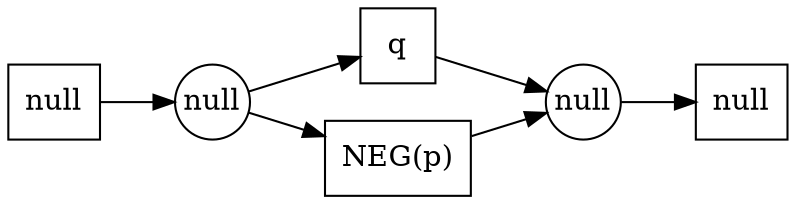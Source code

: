 digraph G {
  rankdir="LR";
  subgraph place {
    graph [shape=circle,color=gray];
    node [shape=circle,fixedsize=true,width=.5];
    pl0 [label="null"];
    pl1 [label="null"];
  } 
  subgraph transitions {
    node [shape=rect,height=.5,width=.5];
    tr0 [label="null"];
    tr1 [label="null"];
    tr2 [label="q"];
    tr3 [label="NEG(p)"];
  } 
  pl1 -> tr1 [] ;
  tr0 -> pl0 [] ;
  pl0 -> tr2 [] ;
  tr2 -> pl1 [] ;
  pl0 -> tr3 [] ;
  tr3 -> pl1 [] ;
}

